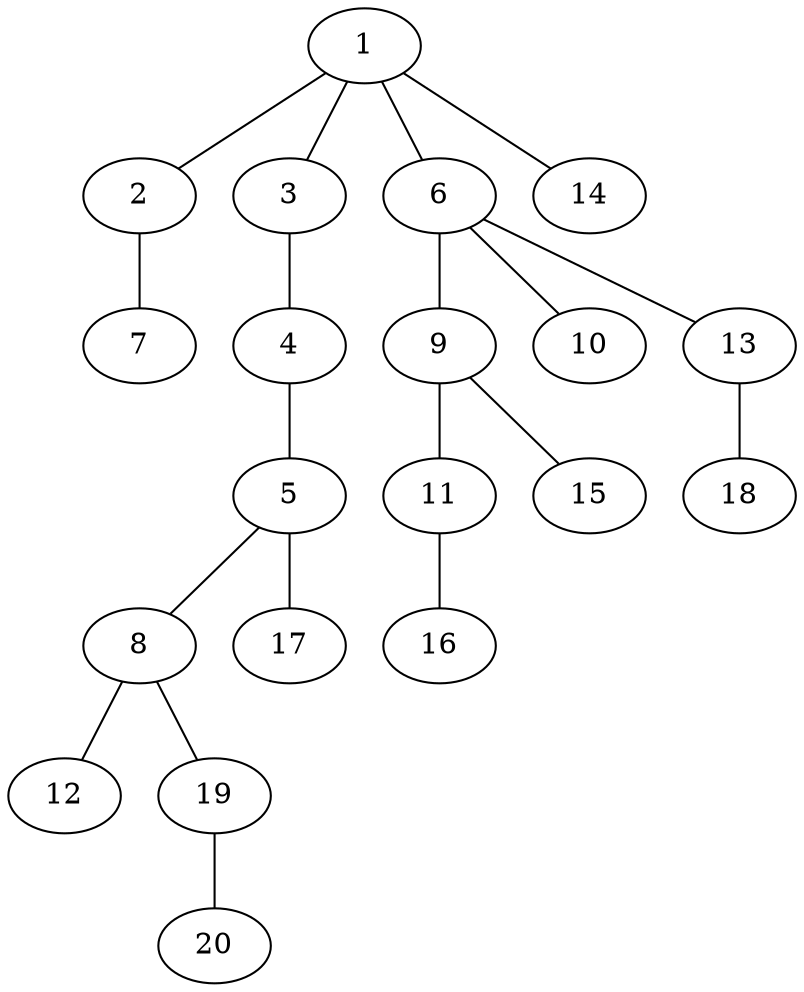 graph graphname {1--2
1--3
1--6
1--14
2--7
3--4
4--5
5--8
5--17
6--9
6--10
6--13
8--12
8--19
9--11
9--15
11--16
13--18
19--20
}